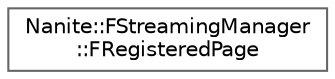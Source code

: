 digraph "Graphical Class Hierarchy"
{
 // INTERACTIVE_SVG=YES
 // LATEX_PDF_SIZE
  bgcolor="transparent";
  edge [fontname=Helvetica,fontsize=10,labelfontname=Helvetica,labelfontsize=10];
  node [fontname=Helvetica,fontsize=10,shape=box,height=0.2,width=0.4];
  rankdir="LR";
  Node0 [id="Node000000",label="Nanite::FStreamingManager\l::FRegisteredPage",height=0.2,width=0.4,color="grey40", fillcolor="white", style="filled",URL="$d8/d17/structNanite_1_1FStreamingManager_1_1FRegisteredPage.html",tooltip=" "];
}
